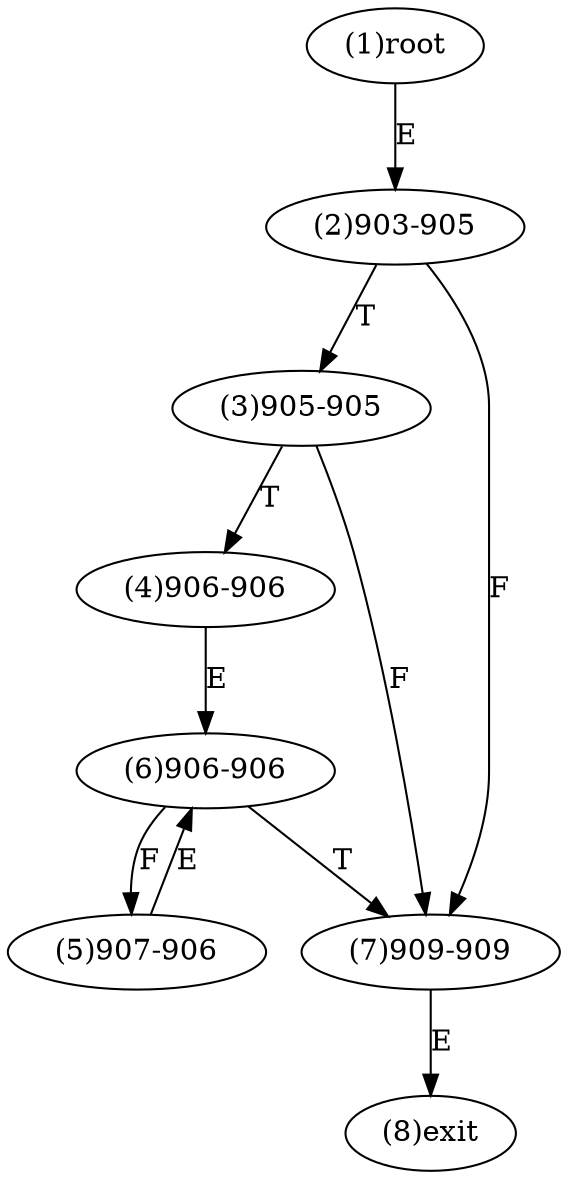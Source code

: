 digraph "" { 
1[ label="(1)root"];
2[ label="(2)903-905"];
3[ label="(3)905-905"];
4[ label="(4)906-906"];
5[ label="(5)907-906"];
6[ label="(6)906-906"];
7[ label="(7)909-909"];
8[ label="(8)exit"];
1->2[ label="E"];
2->7[ label="F"];
2->3[ label="T"];
3->7[ label="F"];
3->4[ label="T"];
4->6[ label="E"];
5->6[ label="E"];
6->5[ label="F"];
6->7[ label="T"];
7->8[ label="E"];
}